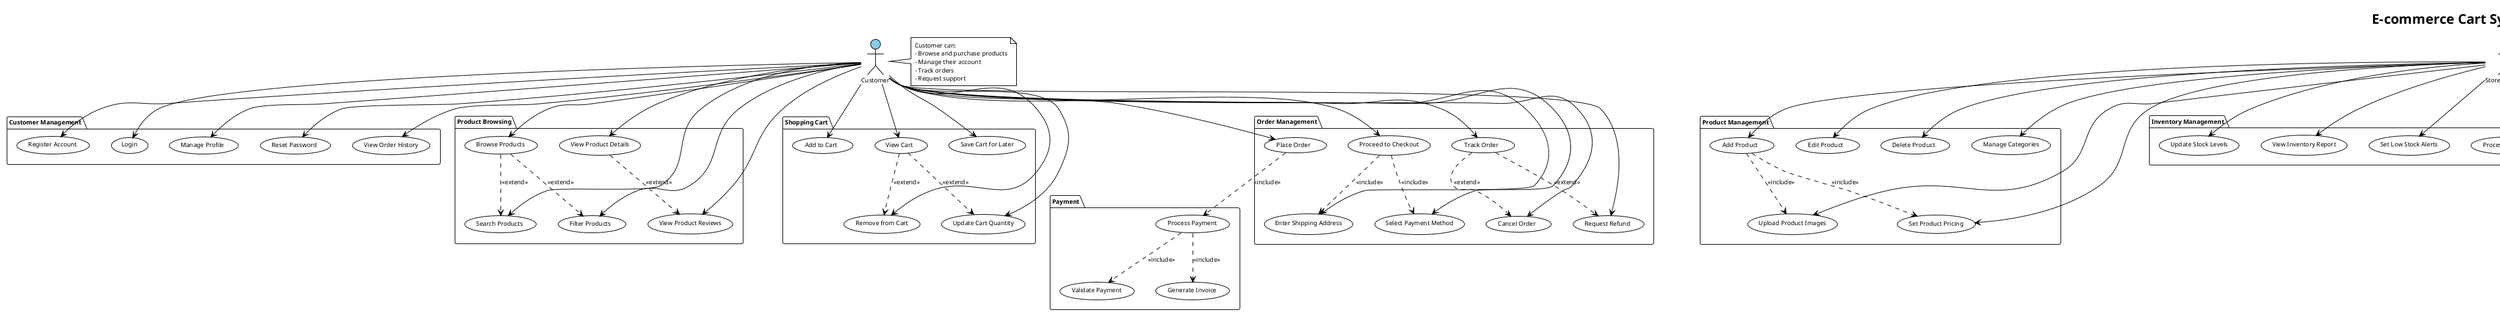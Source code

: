 @startuml Use Case Diagram - E-commerce Cart System

!theme plain
skinparam backgroundColor #FFFFFF
skinparam defaultFontName Arial
skinparam defaultFontSize 10

title E-commerce Cart System - Use Case Diagram

' Actors
actor "Customer" as CUSTOMER #87CEEB
actor "Store Manager" as MANAGER #98FB98
actor "System Administrator" as ADMIN #FFB6C1
actor "Payment Gateway" as PAYMENT #FFD700
actor "Shipping Provider" as SHIPPING #DDA0DD
actor "Email Service" as EMAIL #F0E68C

' Customer Use Cases
package "Customer Management" {
    usecase "Register Account" as UC_REGISTER
    usecase "Login" as UC_LOGIN
    usecase "Manage Profile" as UC_PROFILE
    usecase "Reset Password" as UC_RESET_PWD
    usecase "View Order History" as UC_ORDER_HISTORY
}

package "Product Browsing" {
    usecase "Browse Products" as UC_BROWSE
    usecase "Search Products" as UC_SEARCH
    usecase "Filter Products" as UC_FILTER
    usecase "View Product Details" as UC_PRODUCT_DETAILS
    usecase "View Product Reviews" as UC_REVIEWS
}

package "Shopping Cart" {
    usecase "Add to Cart" as UC_ADD_CART
    usecase "Remove from Cart" as UC_REMOVE_CART
    usecase "Update Cart Quantity" as UC_UPDATE_CART
    usecase "View Cart" as UC_VIEW_CART
    usecase "Save Cart for Later" as UC_SAVE_CART
}

package "Order Management" {
    usecase "Proceed to Checkout" as UC_CHECKOUT
    usecase "Enter Shipping Address" as UC_SHIPPING
    usecase "Select Payment Method" as UC_PAYMENT_METHOD
    usecase "Place Order" as UC_PLACE_ORDER
    usecase "Track Order" as UC_TRACK_ORDER
    usecase "Cancel Order" as UC_CANCEL_ORDER
    usecase "Request Refund" as UC_REFUND
}

package "Payment" {
    usecase "Process Payment" as UC_PROCESS_PAYMENT
    usecase "Validate Payment" as UC_VALIDATE_PAYMENT
    usecase "Generate Invoice" as UC_GENERATE_INVOICE
}

' Manager Use Cases
package "Product Management" {
    usecase "Add Product" as UC_ADD_PRODUCT
    usecase "Edit Product" as UC_EDIT_PRODUCT
    usecase "Delete Product" as UC_DELETE_PRODUCT
    usecase "Manage Categories" as UC_MANAGE_CATEGORIES
    usecase "Upload Product Images" as UC_UPLOAD_IMAGES
    usecase "Set Product Pricing" as UC_SET_PRICING
}

package "Inventory Management" {
    usecase "Update Stock Levels" as UC_UPDATE_STOCK
    usecase "View Inventory Report" as UC_INVENTORY_REPORT
    usecase "Set Low Stock Alerts" as UC_STOCK_ALERTS
    usecase "Process Returns" as UC_PROCESS_RETURNS
}

package "Order Processing" {
    usecase "View Orders" as UC_VIEW_ORDERS
    usecase "Process Orders" as UC_PROCESS_ORDERS
    usecase "Update Order Status" as UC_UPDATE_ORDER_STATUS
    usecase "Generate Shipping Labels" as UC_SHIPPING_LABELS
    usecase "Handle Customer Inquiries" as UC_CUSTOMER_INQUIRIES
}

package "Reporting" {
    usecase "View Sales Reports" as UC_SALES_REPORTS
    usecase "View Customer Reports" as UC_CUSTOMER_REPORTS
    usecase "View Inventory Reports" as UC_INV_REPORTS
    usecase "Export Data" as UC_EXPORT_DATA
}

' Admin Use Cases
package "User Management" {
    usecase "Manage Users" as UC_MANAGE_USERS
    usecase "Assign Roles" as UC_ASSIGN_ROLES
    usecase "Manage Permissions" as UC_MANAGE_PERMISSIONS
    usecase "View User Activity" as UC_USER_ACTIVITY
}

package "System Configuration" {
    usecase "Configure System Settings" as UC_CONFIG_SYSTEM
    usecase "Manage Payment Methods" as UC_MANAGE_PAYMENTS
    usecase "Configure Shipping Options" as UC_CONFIG_SHIPPING
    usecase "Set Tax Rates" as UC_SET_TAX
}

package "System Monitoring" {
    usecase "Monitor System Performance" as UC_MONITOR_PERFORMANCE
    usecase "View System Logs" as UC_VIEW_LOGS
    usecase "Manage Backups" as UC_MANAGE_BACKUPS
    usecase "Handle System Alerts" as UC_SYSTEM_ALERTS
}

' External Service Use Cases
package "External Integrations" {
    usecase "Process Payment" as UC_EXT_PAYMENT
    usecase "Calculate Shipping" as UC_CALC_SHIPPING
    usecase "Track Shipment" as UC_TRACK_SHIPMENT
    usecase "Send Email Notifications" as UC_SEND_EMAILS
}

' Customer relationships
CUSTOMER --> UC_REGISTER
CUSTOMER --> UC_LOGIN
CUSTOMER --> UC_PROFILE
CUSTOMER --> UC_RESET_PWD
CUSTOMER --> UC_ORDER_HISTORY
CUSTOMER --> UC_BROWSE
CUSTOMER --> UC_SEARCH
CUSTOMER --> UC_FILTER
CUSTOMER --> UC_PRODUCT_DETAILS
CUSTOMER --> UC_REVIEWS
CUSTOMER --> UC_ADD_CART
CUSTOMER --> UC_REMOVE_CART
CUSTOMER --> UC_UPDATE_CART
CUSTOMER --> UC_VIEW_CART
CUSTOMER --> UC_SAVE_CART
CUSTOMER --> UC_CHECKOUT
CUSTOMER --> UC_SHIPPING
CUSTOMER --> UC_PAYMENT_METHOD
CUSTOMER --> UC_PLACE_ORDER
CUSTOMER --> UC_TRACK_ORDER
CUSTOMER --> UC_CANCEL_ORDER
CUSTOMER --> UC_REFUND

' Manager relationships
MANAGER --> UC_ADD_PRODUCT
MANAGER --> UC_EDIT_PRODUCT
MANAGER --> UC_DELETE_PRODUCT
MANAGER --> UC_MANAGE_CATEGORIES
MANAGER --> UC_UPLOAD_IMAGES
MANAGER --> UC_SET_PRICING
MANAGER --> UC_UPDATE_STOCK
MANAGER --> UC_INVENTORY_REPORT
MANAGER --> UC_STOCK_ALERTS
MANAGER --> UC_PROCESS_RETURNS
MANAGER --> UC_VIEW_ORDERS
MANAGER --> UC_PROCESS_ORDERS
MANAGER --> UC_UPDATE_ORDER_STATUS
MANAGER --> UC_SHIPPING_LABELS
MANAGER --> UC_CUSTOMER_INQUIRIES
MANAGER --> UC_SALES_REPORTS
MANAGER --> UC_CUSTOMER_REPORTS
MANAGER --> UC_INV_REPORTS
MANAGER --> UC_EXPORT_DATA

' Admin relationships
ADMIN --> UC_MANAGE_USERS
ADMIN --> UC_ASSIGN_ROLES
ADMIN --> UC_MANAGE_PERMISSIONS
ADMIN --> UC_USER_ACTIVITY
ADMIN --> UC_CONFIG_SYSTEM
ADMIN --> UC_MANAGE_PAYMENTS
ADMIN --> UC_CONFIG_SHIPPING
ADMIN --> UC_SET_TAX
ADMIN --> UC_MONITOR_PERFORMANCE
ADMIN --> UC_VIEW_LOGS
ADMIN --> UC_MANAGE_BACKUPS
ADMIN --> UC_SYSTEM_ALERTS

' External service relationships
PAYMENT --> UC_EXT_PAYMENT
SHIPPING --> UC_CALC_SHIPPING
SHIPPING --> UC_TRACK_SHIPMENT
EMAIL --> UC_SEND_EMAILS

' Include relationships
UC_PLACE_ORDER ..> UC_PROCESS_PAYMENT : <<include>>
UC_PROCESS_PAYMENT ..> UC_VALIDATE_PAYMENT : <<include>>
UC_PROCESS_PAYMENT ..> UC_GENERATE_INVOICE : <<include>>
UC_CHECKOUT ..> UC_SHIPPING : <<include>>
UC_CHECKOUT ..> UC_PAYMENT_METHOD : <<include>>
UC_ADD_PRODUCT ..> UC_UPLOAD_IMAGES : <<include>>
UC_ADD_PRODUCT ..> UC_SET_PRICING : <<include>>
UC_PROCESS_ORDERS ..> UC_UPDATE_ORDER_STATUS : <<include>>
UC_PROCESS_ORDERS ..> UC_SHIPPING_LABELS : <<include>>

' Extend relationships
UC_BROWSE ..> UC_FILTER : <<extend>>
UC_BROWSE ..> UC_SEARCH : <<extend>>
UC_PRODUCT_DETAILS ..> UC_REVIEWS : <<extend>>
UC_VIEW_CART ..> UC_UPDATE_CART : <<extend>>
UC_VIEW_CART ..> UC_REMOVE_CART : <<extend>>
UC_TRACK_ORDER ..> UC_CANCEL_ORDER : <<extend>>
UC_TRACK_ORDER ..> UC_REFUND : <<extend>>

note right of CUSTOMER
  Customer can:
  - Browse and purchase products
  - Manage their account
  - Track orders
  - Request support
end note

note right of MANAGER
  Store Manager can:
  - Manage product catalog
  - Process orders
  - Monitor inventory
  - Generate reports
end note

note right of ADMIN
  System Administrator can:
  - Manage users and permissions
  - Configure system settings
  - Monitor system health
  - Handle system maintenance
end note

@enduml 